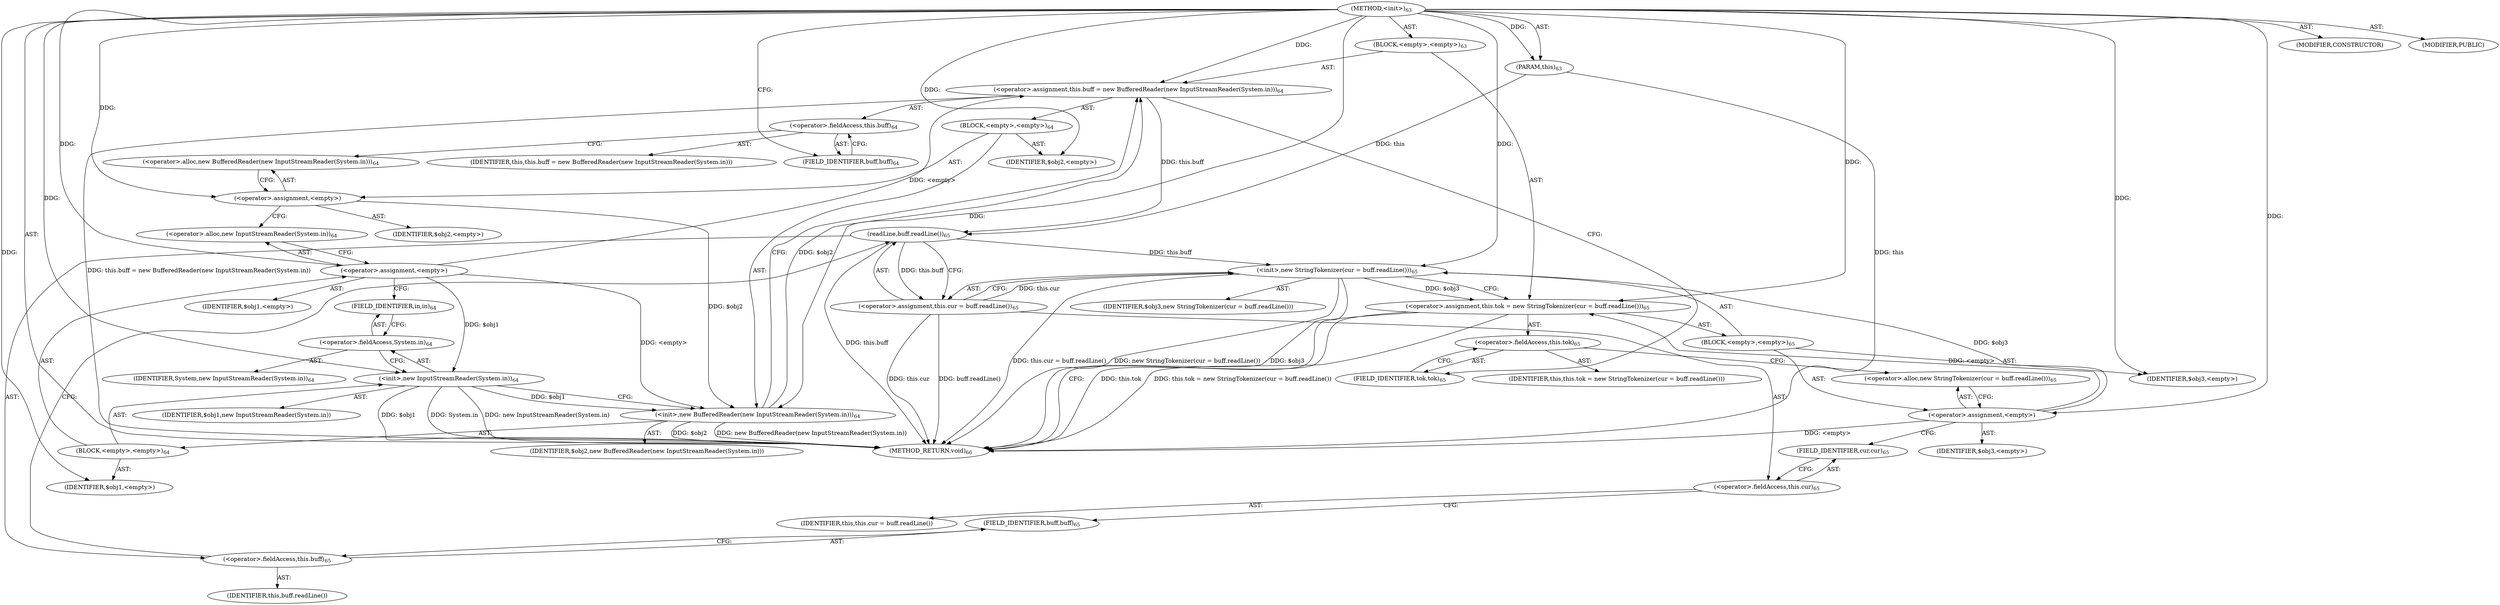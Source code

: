 digraph "&lt;init&gt;" {  
"275" [label = <(METHOD,&lt;init&gt;)<SUB>63</SUB>> ]
"276" [label = <(PARAM,this)<SUB>63</SUB>> ]
"277" [label = <(BLOCK,&lt;empty&gt;,&lt;empty&gt;)<SUB>63</SUB>> ]
"278" [label = <(&lt;operator&gt;.assignment,this.buff = new BufferedReader(new InputStreamReader(System.in)))<SUB>64</SUB>> ]
"279" [label = <(&lt;operator&gt;.fieldAccess,this.buff)<SUB>64</SUB>> ]
"280" [label = <(IDENTIFIER,this,this.buff = new BufferedReader(new InputStreamReader(System.in)))> ]
"281" [label = <(FIELD_IDENTIFIER,buff,buff)<SUB>64</SUB>> ]
"282" [label = <(BLOCK,&lt;empty&gt;,&lt;empty&gt;)<SUB>64</SUB>> ]
"283" [label = <(&lt;operator&gt;.assignment,&lt;empty&gt;)> ]
"284" [label = <(IDENTIFIER,$obj2,&lt;empty&gt;)> ]
"285" [label = <(&lt;operator&gt;.alloc,new BufferedReader(new InputStreamReader(System.in)))<SUB>64</SUB>> ]
"286" [label = <(&lt;init&gt;,new BufferedReader(new InputStreamReader(System.in)))<SUB>64</SUB>> ]
"287" [label = <(IDENTIFIER,$obj2,new BufferedReader(new InputStreamReader(System.in)))> ]
"288" [label = <(BLOCK,&lt;empty&gt;,&lt;empty&gt;)<SUB>64</SUB>> ]
"289" [label = <(&lt;operator&gt;.assignment,&lt;empty&gt;)> ]
"290" [label = <(IDENTIFIER,$obj1,&lt;empty&gt;)> ]
"291" [label = <(&lt;operator&gt;.alloc,new InputStreamReader(System.in))<SUB>64</SUB>> ]
"292" [label = <(&lt;init&gt;,new InputStreamReader(System.in))<SUB>64</SUB>> ]
"293" [label = <(IDENTIFIER,$obj1,new InputStreamReader(System.in))> ]
"294" [label = <(&lt;operator&gt;.fieldAccess,System.in)<SUB>64</SUB>> ]
"295" [label = <(IDENTIFIER,System,new InputStreamReader(System.in))<SUB>64</SUB>> ]
"296" [label = <(FIELD_IDENTIFIER,in,in)<SUB>64</SUB>> ]
"297" [label = <(IDENTIFIER,$obj1,&lt;empty&gt;)> ]
"298" [label = <(IDENTIFIER,$obj2,&lt;empty&gt;)> ]
"299" [label = <(&lt;operator&gt;.assignment,this.tok = new StringTokenizer(cur = buff.readLine()))<SUB>65</SUB>> ]
"300" [label = <(&lt;operator&gt;.fieldAccess,this.tok)<SUB>65</SUB>> ]
"301" [label = <(IDENTIFIER,this,this.tok = new StringTokenizer(cur = buff.readLine()))> ]
"302" [label = <(FIELD_IDENTIFIER,tok,tok)<SUB>65</SUB>> ]
"303" [label = <(BLOCK,&lt;empty&gt;,&lt;empty&gt;)<SUB>65</SUB>> ]
"304" [label = <(&lt;operator&gt;.assignment,&lt;empty&gt;)> ]
"305" [label = <(IDENTIFIER,$obj3,&lt;empty&gt;)> ]
"306" [label = <(&lt;operator&gt;.alloc,new StringTokenizer(cur = buff.readLine()))<SUB>65</SUB>> ]
"307" [label = <(&lt;init&gt;,new StringTokenizer(cur = buff.readLine()))<SUB>65</SUB>> ]
"308" [label = <(IDENTIFIER,$obj3,new StringTokenizer(cur = buff.readLine()))> ]
"309" [label = <(&lt;operator&gt;.assignment,this.cur = buff.readLine())<SUB>65</SUB>> ]
"310" [label = <(&lt;operator&gt;.fieldAccess,this.cur)<SUB>65</SUB>> ]
"311" [label = <(IDENTIFIER,this,this.cur = buff.readLine())> ]
"312" [label = <(FIELD_IDENTIFIER,cur,cur)<SUB>65</SUB>> ]
"313" [label = <(readLine,buff.readLine())<SUB>65</SUB>> ]
"314" [label = <(&lt;operator&gt;.fieldAccess,this.buff)<SUB>65</SUB>> ]
"315" [label = <(IDENTIFIER,this,buff.readLine())> ]
"316" [label = <(FIELD_IDENTIFIER,buff,buff)<SUB>65</SUB>> ]
"317" [label = <(IDENTIFIER,$obj3,&lt;empty&gt;)> ]
"318" [label = <(MODIFIER,CONSTRUCTOR)> ]
"319" [label = <(MODIFIER,PUBLIC)> ]
"320" [label = <(METHOD_RETURN,void)<SUB>66</SUB>> ]
  "275" -> "276"  [ label = "AST: "] 
  "275" -> "277"  [ label = "AST: "] 
  "275" -> "318"  [ label = "AST: "] 
  "275" -> "319"  [ label = "AST: "] 
  "275" -> "320"  [ label = "AST: "] 
  "277" -> "278"  [ label = "AST: "] 
  "277" -> "299"  [ label = "AST: "] 
  "278" -> "279"  [ label = "AST: "] 
  "278" -> "282"  [ label = "AST: "] 
  "279" -> "280"  [ label = "AST: "] 
  "279" -> "281"  [ label = "AST: "] 
  "282" -> "283"  [ label = "AST: "] 
  "282" -> "286"  [ label = "AST: "] 
  "282" -> "298"  [ label = "AST: "] 
  "283" -> "284"  [ label = "AST: "] 
  "283" -> "285"  [ label = "AST: "] 
  "286" -> "287"  [ label = "AST: "] 
  "286" -> "288"  [ label = "AST: "] 
  "288" -> "289"  [ label = "AST: "] 
  "288" -> "292"  [ label = "AST: "] 
  "288" -> "297"  [ label = "AST: "] 
  "289" -> "290"  [ label = "AST: "] 
  "289" -> "291"  [ label = "AST: "] 
  "292" -> "293"  [ label = "AST: "] 
  "292" -> "294"  [ label = "AST: "] 
  "294" -> "295"  [ label = "AST: "] 
  "294" -> "296"  [ label = "AST: "] 
  "299" -> "300"  [ label = "AST: "] 
  "299" -> "303"  [ label = "AST: "] 
  "300" -> "301"  [ label = "AST: "] 
  "300" -> "302"  [ label = "AST: "] 
  "303" -> "304"  [ label = "AST: "] 
  "303" -> "307"  [ label = "AST: "] 
  "303" -> "317"  [ label = "AST: "] 
  "304" -> "305"  [ label = "AST: "] 
  "304" -> "306"  [ label = "AST: "] 
  "307" -> "308"  [ label = "AST: "] 
  "307" -> "309"  [ label = "AST: "] 
  "309" -> "310"  [ label = "AST: "] 
  "309" -> "313"  [ label = "AST: "] 
  "310" -> "311"  [ label = "AST: "] 
  "310" -> "312"  [ label = "AST: "] 
  "313" -> "314"  [ label = "AST: "] 
  "314" -> "315"  [ label = "AST: "] 
  "314" -> "316"  [ label = "AST: "] 
  "278" -> "302"  [ label = "CFG: "] 
  "299" -> "320"  [ label = "CFG: "] 
  "279" -> "285"  [ label = "CFG: "] 
  "300" -> "306"  [ label = "CFG: "] 
  "281" -> "279"  [ label = "CFG: "] 
  "283" -> "291"  [ label = "CFG: "] 
  "286" -> "278"  [ label = "CFG: "] 
  "302" -> "300"  [ label = "CFG: "] 
  "304" -> "312"  [ label = "CFG: "] 
  "307" -> "299"  [ label = "CFG: "] 
  "285" -> "283"  [ label = "CFG: "] 
  "306" -> "304"  [ label = "CFG: "] 
  "309" -> "307"  [ label = "CFG: "] 
  "289" -> "296"  [ label = "CFG: "] 
  "292" -> "286"  [ label = "CFG: "] 
  "310" -> "316"  [ label = "CFG: "] 
  "313" -> "309"  [ label = "CFG: "] 
  "291" -> "289"  [ label = "CFG: "] 
  "294" -> "292"  [ label = "CFG: "] 
  "312" -> "310"  [ label = "CFG: "] 
  "314" -> "313"  [ label = "CFG: "] 
  "296" -> "294"  [ label = "CFG: "] 
  "316" -> "314"  [ label = "CFG: "] 
  "275" -> "281"  [ label = "CFG: "] 
  "276" -> "320"  [ label = "DDG: this"] 
  "286" -> "320"  [ label = "DDG: $obj2"] 
  "292" -> "320"  [ label = "DDG: $obj1"] 
  "292" -> "320"  [ label = "DDG: System.in"] 
  "292" -> "320"  [ label = "DDG: new InputStreamReader(System.in)"] 
  "286" -> "320"  [ label = "DDG: new BufferedReader(new InputStreamReader(System.in))"] 
  "278" -> "320"  [ label = "DDG: this.buff = new BufferedReader(new InputStreamReader(System.in))"] 
  "299" -> "320"  [ label = "DDG: this.tok"] 
  "304" -> "320"  [ label = "DDG: &lt;empty&gt;"] 
  "307" -> "320"  [ label = "DDG: $obj3"] 
  "309" -> "320"  [ label = "DDG: this.cur"] 
  "313" -> "320"  [ label = "DDG: this.buff"] 
  "309" -> "320"  [ label = "DDG: buff.readLine()"] 
  "307" -> "320"  [ label = "DDG: this.cur = buff.readLine()"] 
  "307" -> "320"  [ label = "DDG: new StringTokenizer(cur = buff.readLine())"] 
  "299" -> "320"  [ label = "DDG: this.tok = new StringTokenizer(cur = buff.readLine())"] 
  "275" -> "276"  [ label = "DDG: "] 
  "289" -> "278"  [ label = "DDG: &lt;empty&gt;"] 
  "286" -> "278"  [ label = "DDG: $obj2"] 
  "275" -> "278"  [ label = "DDG: "] 
  "304" -> "299"  [ label = "DDG: &lt;empty&gt;"] 
  "307" -> "299"  [ label = "DDG: $obj3"] 
  "275" -> "299"  [ label = "DDG: "] 
  "275" -> "283"  [ label = "DDG: "] 
  "275" -> "298"  [ label = "DDG: "] 
  "275" -> "304"  [ label = "DDG: "] 
  "275" -> "317"  [ label = "DDG: "] 
  "283" -> "286"  [ label = "DDG: $obj2"] 
  "275" -> "286"  [ label = "DDG: "] 
  "289" -> "286"  [ label = "DDG: &lt;empty&gt;"] 
  "292" -> "286"  [ label = "DDG: $obj1"] 
  "304" -> "307"  [ label = "DDG: $obj3"] 
  "275" -> "307"  [ label = "DDG: "] 
  "309" -> "307"  [ label = "DDG: this.cur"] 
  "313" -> "307"  [ label = "DDG: this.buff"] 
  "275" -> "289"  [ label = "DDG: "] 
  "275" -> "297"  [ label = "DDG: "] 
  "313" -> "309"  [ label = "DDG: this.buff"] 
  "289" -> "292"  [ label = "DDG: $obj1"] 
  "275" -> "292"  [ label = "DDG: "] 
  "276" -> "313"  [ label = "DDG: this"] 
  "278" -> "313"  [ label = "DDG: this.buff"] 
}
